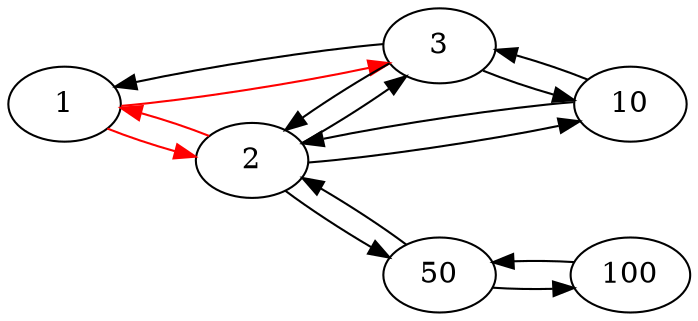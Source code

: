 digraph MyGraph {
rankdir="LR";
"1" -> "2"[color="red"];
"1" -> "3"[color="red"];
"2" -> "1"[color="red"];
"2" -> "3";
"2" -> "10";
"2" -> "50";
"3" -> "2";
"3" -> "1";
"3" -> "10";
"10" -> "3";
"10" -> "2";
"100" -> "50";
"50" -> "100";
"50" -> "2";
}